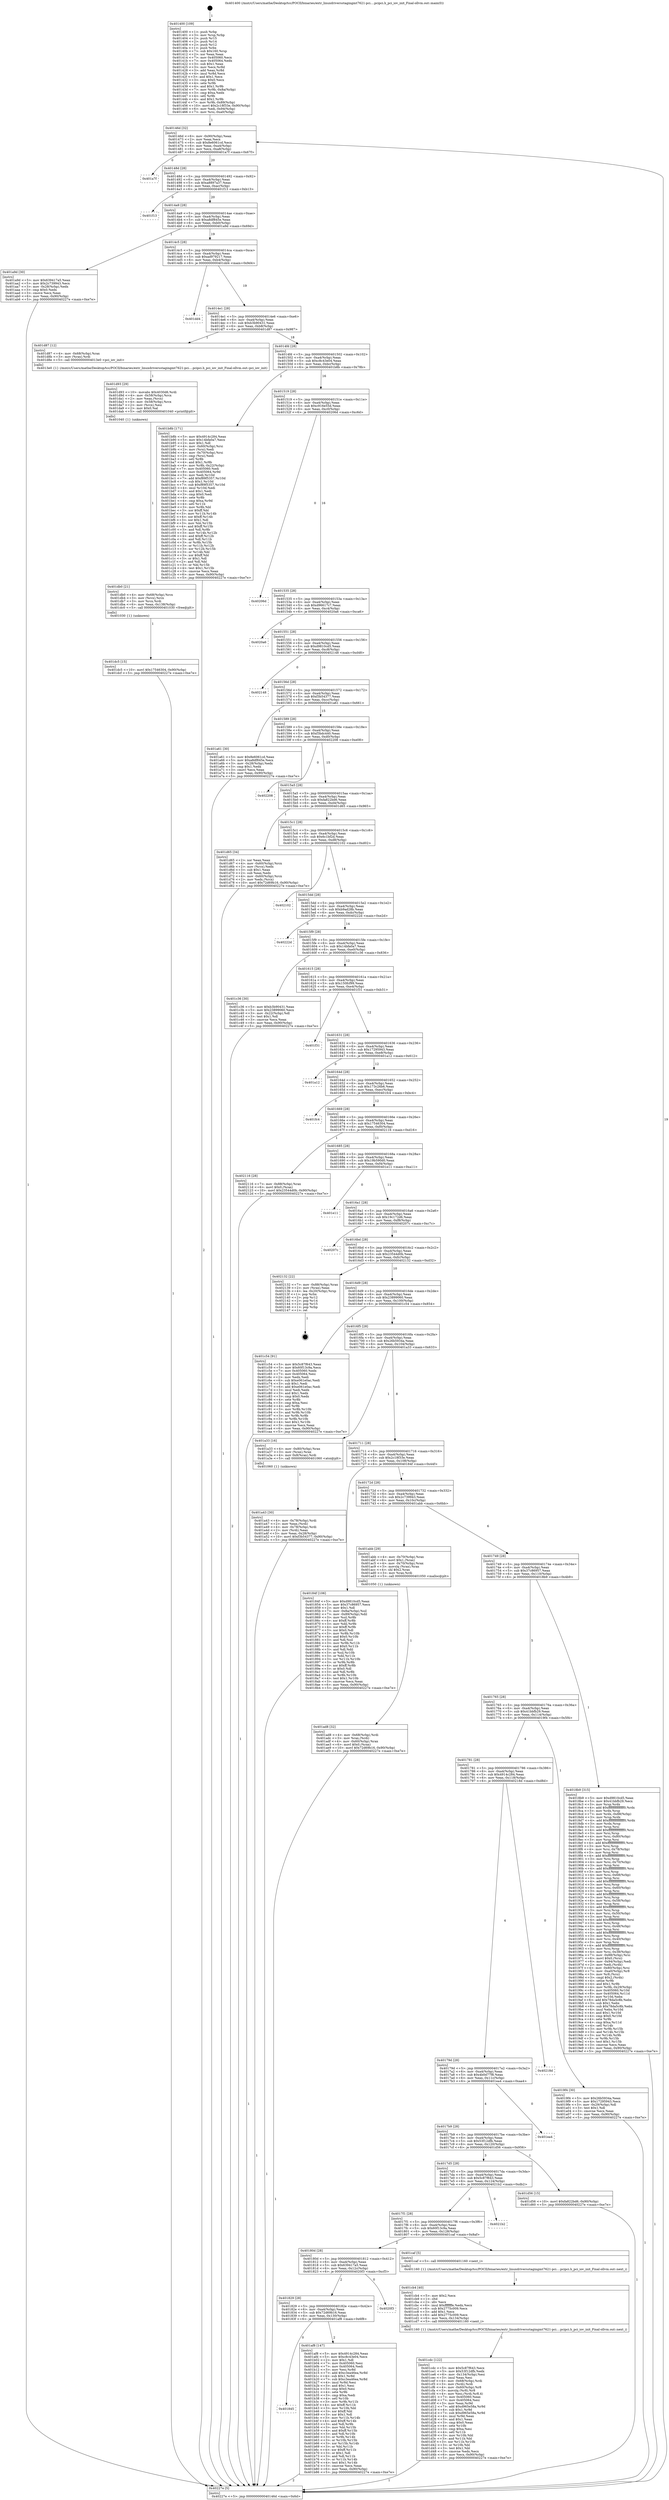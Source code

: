 digraph "0x401400" {
  label = "0x401400 (/mnt/c/Users/mathe/Desktop/tcc/POCII/binaries/extr_linuxdriversstagingmt7621-pci....pcipci.h_pci_iov_init_Final-ollvm.out::main(0))"
  labelloc = "t"
  node[shape=record]

  Entry [label="",width=0.3,height=0.3,shape=circle,fillcolor=black,style=filled]
  "0x40146d" [label="{
     0x40146d [32]\l
     | [instrs]\l
     &nbsp;&nbsp;0x40146d \<+6\>: mov -0x90(%rbp),%eax\l
     &nbsp;&nbsp;0x401473 \<+2\>: mov %eax,%ecx\l
     &nbsp;&nbsp;0x401475 \<+6\>: sub $0x8e6061cd,%ecx\l
     &nbsp;&nbsp;0x40147b \<+6\>: mov %eax,-0xa4(%rbp)\l
     &nbsp;&nbsp;0x401481 \<+6\>: mov %ecx,-0xa8(%rbp)\l
     &nbsp;&nbsp;0x401487 \<+6\>: je 0000000000401a7f \<main+0x67f\>\l
  }"]
  "0x401a7f" [label="{
     0x401a7f\l
  }", style=dashed]
  "0x40148d" [label="{
     0x40148d [28]\l
     | [instrs]\l
     &nbsp;&nbsp;0x40148d \<+5\>: jmp 0000000000401492 \<main+0x92\>\l
     &nbsp;&nbsp;0x401492 \<+6\>: mov -0xa4(%rbp),%eax\l
     &nbsp;&nbsp;0x401498 \<+5\>: sub $0xa8897a37,%eax\l
     &nbsp;&nbsp;0x40149d \<+6\>: mov %eax,-0xac(%rbp)\l
     &nbsp;&nbsp;0x4014a3 \<+6\>: je 0000000000401f13 \<main+0xb13\>\l
  }"]
  Exit [label="",width=0.3,height=0.3,shape=circle,fillcolor=black,style=filled,peripheries=2]
  "0x401f13" [label="{
     0x401f13\l
  }", style=dashed]
  "0x4014a9" [label="{
     0x4014a9 [28]\l
     | [instrs]\l
     &nbsp;&nbsp;0x4014a9 \<+5\>: jmp 00000000004014ae \<main+0xae\>\l
     &nbsp;&nbsp;0x4014ae \<+6\>: mov -0xa4(%rbp),%eax\l
     &nbsp;&nbsp;0x4014b4 \<+5\>: sub $0xa8df845e,%eax\l
     &nbsp;&nbsp;0x4014b9 \<+6\>: mov %eax,-0xb0(%rbp)\l
     &nbsp;&nbsp;0x4014bf \<+6\>: je 0000000000401a9d \<main+0x69d\>\l
  }"]
  "0x401dc5" [label="{
     0x401dc5 [15]\l
     | [instrs]\l
     &nbsp;&nbsp;0x401dc5 \<+10\>: movl $0x17546304,-0x90(%rbp)\l
     &nbsp;&nbsp;0x401dcf \<+5\>: jmp 000000000040227e \<main+0xe7e\>\l
  }"]
  "0x401a9d" [label="{
     0x401a9d [30]\l
     | [instrs]\l
     &nbsp;&nbsp;0x401a9d \<+5\>: mov $0x639417a5,%eax\l
     &nbsp;&nbsp;0x401aa2 \<+5\>: mov $0x2c739943,%ecx\l
     &nbsp;&nbsp;0x401aa7 \<+3\>: mov -0x28(%rbp),%edx\l
     &nbsp;&nbsp;0x401aaa \<+3\>: cmp $0x0,%edx\l
     &nbsp;&nbsp;0x401aad \<+3\>: cmove %ecx,%eax\l
     &nbsp;&nbsp;0x401ab0 \<+6\>: mov %eax,-0x90(%rbp)\l
     &nbsp;&nbsp;0x401ab6 \<+5\>: jmp 000000000040227e \<main+0xe7e\>\l
  }"]
  "0x4014c5" [label="{
     0x4014c5 [28]\l
     | [instrs]\l
     &nbsp;&nbsp;0x4014c5 \<+5\>: jmp 00000000004014ca \<main+0xca\>\l
     &nbsp;&nbsp;0x4014ca \<+6\>: mov -0xa4(%rbp),%eax\l
     &nbsp;&nbsp;0x4014d0 \<+5\>: sub $0xad979217,%eax\l
     &nbsp;&nbsp;0x4014d5 \<+6\>: mov %eax,-0xb4(%rbp)\l
     &nbsp;&nbsp;0x4014db \<+6\>: je 0000000000401dd4 \<main+0x9d4\>\l
  }"]
  "0x401db0" [label="{
     0x401db0 [21]\l
     | [instrs]\l
     &nbsp;&nbsp;0x401db0 \<+4\>: mov -0x68(%rbp),%rcx\l
     &nbsp;&nbsp;0x401db4 \<+3\>: mov (%rcx),%rcx\l
     &nbsp;&nbsp;0x401db7 \<+3\>: mov %rcx,%rdi\l
     &nbsp;&nbsp;0x401dba \<+6\>: mov %eax,-0x138(%rbp)\l
     &nbsp;&nbsp;0x401dc0 \<+5\>: call 0000000000401030 \<free@plt\>\l
     | [calls]\l
     &nbsp;&nbsp;0x401030 \{1\} (unknown)\l
  }"]
  "0x401dd4" [label="{
     0x401dd4\l
  }", style=dashed]
  "0x4014e1" [label="{
     0x4014e1 [28]\l
     | [instrs]\l
     &nbsp;&nbsp;0x4014e1 \<+5\>: jmp 00000000004014e6 \<main+0xe6\>\l
     &nbsp;&nbsp;0x4014e6 \<+6\>: mov -0xa4(%rbp),%eax\l
     &nbsp;&nbsp;0x4014ec \<+5\>: sub $0xb3b90431,%eax\l
     &nbsp;&nbsp;0x4014f1 \<+6\>: mov %eax,-0xb8(%rbp)\l
     &nbsp;&nbsp;0x4014f7 \<+6\>: je 0000000000401d87 \<main+0x987\>\l
  }"]
  "0x401d93" [label="{
     0x401d93 [29]\l
     | [instrs]\l
     &nbsp;&nbsp;0x401d93 \<+10\>: movabs $0x4030d6,%rdi\l
     &nbsp;&nbsp;0x401d9d \<+4\>: mov -0x58(%rbp),%rcx\l
     &nbsp;&nbsp;0x401da1 \<+2\>: mov %eax,(%rcx)\l
     &nbsp;&nbsp;0x401da3 \<+4\>: mov -0x58(%rbp),%rcx\l
     &nbsp;&nbsp;0x401da7 \<+2\>: mov (%rcx),%esi\l
     &nbsp;&nbsp;0x401da9 \<+2\>: mov $0x0,%al\l
     &nbsp;&nbsp;0x401dab \<+5\>: call 0000000000401040 \<printf@plt\>\l
     | [calls]\l
     &nbsp;&nbsp;0x401040 \{1\} (unknown)\l
  }"]
  "0x401d87" [label="{
     0x401d87 [12]\l
     | [instrs]\l
     &nbsp;&nbsp;0x401d87 \<+4\>: mov -0x68(%rbp),%rax\l
     &nbsp;&nbsp;0x401d8b \<+3\>: mov (%rax),%rdi\l
     &nbsp;&nbsp;0x401d8e \<+5\>: call 00000000004013e0 \<pci_iov_init\>\l
     | [calls]\l
     &nbsp;&nbsp;0x4013e0 \{1\} (/mnt/c/Users/mathe/Desktop/tcc/POCII/binaries/extr_linuxdriversstagingmt7621-pci....pcipci.h_pci_iov_init_Final-ollvm.out::pci_iov_init)\l
  }"]
  "0x4014fd" [label="{
     0x4014fd [28]\l
     | [instrs]\l
     &nbsp;&nbsp;0x4014fd \<+5\>: jmp 0000000000401502 \<main+0x102\>\l
     &nbsp;&nbsp;0x401502 \<+6\>: mov -0xa4(%rbp),%eax\l
     &nbsp;&nbsp;0x401508 \<+5\>: sub $0xc8c43e04,%eax\l
     &nbsp;&nbsp;0x40150d \<+6\>: mov %eax,-0xbc(%rbp)\l
     &nbsp;&nbsp;0x401513 \<+6\>: je 0000000000401b8b \<main+0x78b\>\l
  }"]
  "0x401cdc" [label="{
     0x401cdc [122]\l
     | [instrs]\l
     &nbsp;&nbsp;0x401cdc \<+5\>: mov $0x5c87f643,%ecx\l
     &nbsp;&nbsp;0x401ce1 \<+5\>: mov $0x53f12dfb,%edx\l
     &nbsp;&nbsp;0x401ce6 \<+6\>: mov -0x134(%rbp),%esi\l
     &nbsp;&nbsp;0x401cec \<+3\>: imul %eax,%esi\l
     &nbsp;&nbsp;0x401cef \<+4\>: mov -0x68(%rbp),%rdi\l
     &nbsp;&nbsp;0x401cf3 \<+3\>: mov (%rdi),%rdi\l
     &nbsp;&nbsp;0x401cf6 \<+4\>: mov -0x60(%rbp),%r8\l
     &nbsp;&nbsp;0x401cfa \<+3\>: movslq (%r8),%r8\l
     &nbsp;&nbsp;0x401cfd \<+4\>: mov %esi,(%rdi,%r8,4)\l
     &nbsp;&nbsp;0x401d01 \<+7\>: mov 0x405060,%eax\l
     &nbsp;&nbsp;0x401d08 \<+7\>: mov 0x405064,%esi\l
     &nbsp;&nbsp;0x401d0f \<+3\>: mov %eax,%r9d\l
     &nbsp;&nbsp;0x401d12 \<+7\>: add $0xd965e58a,%r9d\l
     &nbsp;&nbsp;0x401d19 \<+4\>: sub $0x1,%r9d\l
     &nbsp;&nbsp;0x401d1d \<+7\>: sub $0xd965e58a,%r9d\l
     &nbsp;&nbsp;0x401d24 \<+4\>: imul %r9d,%eax\l
     &nbsp;&nbsp;0x401d28 \<+3\>: and $0x1,%eax\l
     &nbsp;&nbsp;0x401d2b \<+3\>: cmp $0x0,%eax\l
     &nbsp;&nbsp;0x401d2e \<+4\>: sete %r10b\l
     &nbsp;&nbsp;0x401d32 \<+3\>: cmp $0xa,%esi\l
     &nbsp;&nbsp;0x401d35 \<+4\>: setl %r11b\l
     &nbsp;&nbsp;0x401d39 \<+3\>: mov %r10b,%bl\l
     &nbsp;&nbsp;0x401d3c \<+3\>: and %r11b,%bl\l
     &nbsp;&nbsp;0x401d3f \<+3\>: xor %r11b,%r10b\l
     &nbsp;&nbsp;0x401d42 \<+3\>: or %r10b,%bl\l
     &nbsp;&nbsp;0x401d45 \<+3\>: test $0x1,%bl\l
     &nbsp;&nbsp;0x401d48 \<+3\>: cmovne %edx,%ecx\l
     &nbsp;&nbsp;0x401d4b \<+6\>: mov %ecx,-0x90(%rbp)\l
     &nbsp;&nbsp;0x401d51 \<+5\>: jmp 000000000040227e \<main+0xe7e\>\l
  }"]
  "0x401b8b" [label="{
     0x401b8b [171]\l
     | [instrs]\l
     &nbsp;&nbsp;0x401b8b \<+5\>: mov $0x4914c284,%eax\l
     &nbsp;&nbsp;0x401b90 \<+5\>: mov $0x14bfa0a7,%ecx\l
     &nbsp;&nbsp;0x401b95 \<+2\>: mov $0x1,%dl\l
     &nbsp;&nbsp;0x401b97 \<+4\>: mov -0x60(%rbp),%rsi\l
     &nbsp;&nbsp;0x401b9b \<+2\>: mov (%rsi),%edi\l
     &nbsp;&nbsp;0x401b9d \<+4\>: mov -0x70(%rbp),%rsi\l
     &nbsp;&nbsp;0x401ba1 \<+2\>: cmp (%rsi),%edi\l
     &nbsp;&nbsp;0x401ba3 \<+4\>: setl %r8b\l
     &nbsp;&nbsp;0x401ba7 \<+4\>: and $0x1,%r8b\l
     &nbsp;&nbsp;0x401bab \<+4\>: mov %r8b,-0x22(%rbp)\l
     &nbsp;&nbsp;0x401baf \<+7\>: mov 0x405060,%edi\l
     &nbsp;&nbsp;0x401bb6 \<+8\>: mov 0x405064,%r9d\l
     &nbsp;&nbsp;0x401bbe \<+3\>: mov %edi,%r10d\l
     &nbsp;&nbsp;0x401bc1 \<+7\>: add $0xf89f5357,%r10d\l
     &nbsp;&nbsp;0x401bc8 \<+4\>: sub $0x1,%r10d\l
     &nbsp;&nbsp;0x401bcc \<+7\>: sub $0xf89f5357,%r10d\l
     &nbsp;&nbsp;0x401bd3 \<+4\>: imul %r10d,%edi\l
     &nbsp;&nbsp;0x401bd7 \<+3\>: and $0x1,%edi\l
     &nbsp;&nbsp;0x401bda \<+3\>: cmp $0x0,%edi\l
     &nbsp;&nbsp;0x401bdd \<+4\>: sete %r8b\l
     &nbsp;&nbsp;0x401be1 \<+4\>: cmp $0xa,%r9d\l
     &nbsp;&nbsp;0x401be5 \<+4\>: setl %r11b\l
     &nbsp;&nbsp;0x401be9 \<+3\>: mov %r8b,%bl\l
     &nbsp;&nbsp;0x401bec \<+3\>: xor $0xff,%bl\l
     &nbsp;&nbsp;0x401bef \<+3\>: mov %r11b,%r14b\l
     &nbsp;&nbsp;0x401bf2 \<+4\>: xor $0xff,%r14b\l
     &nbsp;&nbsp;0x401bf6 \<+3\>: xor $0x1,%dl\l
     &nbsp;&nbsp;0x401bf9 \<+3\>: mov %bl,%r15b\l
     &nbsp;&nbsp;0x401bfc \<+4\>: and $0xff,%r15b\l
     &nbsp;&nbsp;0x401c00 \<+3\>: and %dl,%r8b\l
     &nbsp;&nbsp;0x401c03 \<+3\>: mov %r14b,%r12b\l
     &nbsp;&nbsp;0x401c06 \<+4\>: and $0xff,%r12b\l
     &nbsp;&nbsp;0x401c0a \<+3\>: and %dl,%r11b\l
     &nbsp;&nbsp;0x401c0d \<+3\>: or %r8b,%r15b\l
     &nbsp;&nbsp;0x401c10 \<+3\>: or %r11b,%r12b\l
     &nbsp;&nbsp;0x401c13 \<+3\>: xor %r12b,%r15b\l
     &nbsp;&nbsp;0x401c16 \<+3\>: or %r14b,%bl\l
     &nbsp;&nbsp;0x401c19 \<+3\>: xor $0xff,%bl\l
     &nbsp;&nbsp;0x401c1c \<+3\>: or $0x1,%dl\l
     &nbsp;&nbsp;0x401c1f \<+2\>: and %dl,%bl\l
     &nbsp;&nbsp;0x401c21 \<+3\>: or %bl,%r15b\l
     &nbsp;&nbsp;0x401c24 \<+4\>: test $0x1,%r15b\l
     &nbsp;&nbsp;0x401c28 \<+3\>: cmovne %ecx,%eax\l
     &nbsp;&nbsp;0x401c2b \<+6\>: mov %eax,-0x90(%rbp)\l
     &nbsp;&nbsp;0x401c31 \<+5\>: jmp 000000000040227e \<main+0xe7e\>\l
  }"]
  "0x401519" [label="{
     0x401519 [28]\l
     | [instrs]\l
     &nbsp;&nbsp;0x401519 \<+5\>: jmp 000000000040151e \<main+0x11e\>\l
     &nbsp;&nbsp;0x40151e \<+6\>: mov -0xa4(%rbp),%eax\l
     &nbsp;&nbsp;0x401524 \<+5\>: sub $0xc916e55d,%eax\l
     &nbsp;&nbsp;0x401529 \<+6\>: mov %eax,-0xc0(%rbp)\l
     &nbsp;&nbsp;0x40152f \<+6\>: je 000000000040206d \<main+0xc6d\>\l
  }"]
  "0x401cb4" [label="{
     0x401cb4 [40]\l
     | [instrs]\l
     &nbsp;&nbsp;0x401cb4 \<+5\>: mov $0x2,%ecx\l
     &nbsp;&nbsp;0x401cb9 \<+1\>: cltd\l
     &nbsp;&nbsp;0x401cba \<+2\>: idiv %ecx\l
     &nbsp;&nbsp;0x401cbc \<+6\>: imul $0xfffffffe,%edx,%ecx\l
     &nbsp;&nbsp;0x401cc2 \<+6\>: sub $0x2775c009,%ecx\l
     &nbsp;&nbsp;0x401cc8 \<+3\>: add $0x1,%ecx\l
     &nbsp;&nbsp;0x401ccb \<+6\>: add $0x2775c009,%ecx\l
     &nbsp;&nbsp;0x401cd1 \<+6\>: mov %ecx,-0x134(%rbp)\l
     &nbsp;&nbsp;0x401cd7 \<+5\>: call 0000000000401160 \<next_i\>\l
     | [calls]\l
     &nbsp;&nbsp;0x401160 \{1\} (/mnt/c/Users/mathe/Desktop/tcc/POCII/binaries/extr_linuxdriversstagingmt7621-pci....pcipci.h_pci_iov_init_Final-ollvm.out::next_i)\l
  }"]
  "0x40206d" [label="{
     0x40206d\l
  }", style=dashed]
  "0x401535" [label="{
     0x401535 [28]\l
     | [instrs]\l
     &nbsp;&nbsp;0x401535 \<+5\>: jmp 000000000040153a \<main+0x13a\>\l
     &nbsp;&nbsp;0x40153a \<+6\>: mov -0xa4(%rbp),%eax\l
     &nbsp;&nbsp;0x401540 \<+5\>: sub $0xd96617c7,%eax\l
     &nbsp;&nbsp;0x401545 \<+6\>: mov %eax,-0xc4(%rbp)\l
     &nbsp;&nbsp;0x40154b \<+6\>: je 00000000004020a6 \<main+0xca6\>\l
  }"]
  "0x401845" [label="{
     0x401845\l
  }", style=dashed]
  "0x4020a6" [label="{
     0x4020a6\l
  }", style=dashed]
  "0x401551" [label="{
     0x401551 [28]\l
     | [instrs]\l
     &nbsp;&nbsp;0x401551 \<+5\>: jmp 0000000000401556 \<main+0x156\>\l
     &nbsp;&nbsp;0x401556 \<+6\>: mov -0xa4(%rbp),%eax\l
     &nbsp;&nbsp;0x40155c \<+5\>: sub $0xd9810cd5,%eax\l
     &nbsp;&nbsp;0x401561 \<+6\>: mov %eax,-0xc8(%rbp)\l
     &nbsp;&nbsp;0x401567 \<+6\>: je 0000000000402148 \<main+0xd48\>\l
  }"]
  "0x401af8" [label="{
     0x401af8 [147]\l
     | [instrs]\l
     &nbsp;&nbsp;0x401af8 \<+5\>: mov $0x4914c284,%eax\l
     &nbsp;&nbsp;0x401afd \<+5\>: mov $0xc8c43e04,%ecx\l
     &nbsp;&nbsp;0x401b02 \<+2\>: mov $0x1,%dl\l
     &nbsp;&nbsp;0x401b04 \<+7\>: mov 0x405060,%esi\l
     &nbsp;&nbsp;0x401b0b \<+7\>: mov 0x405064,%edi\l
     &nbsp;&nbsp;0x401b12 \<+3\>: mov %esi,%r8d\l
     &nbsp;&nbsp;0x401b15 \<+7\>: add $0xc3ea46ea,%r8d\l
     &nbsp;&nbsp;0x401b1c \<+4\>: sub $0x1,%r8d\l
     &nbsp;&nbsp;0x401b20 \<+7\>: sub $0xc3ea46ea,%r8d\l
     &nbsp;&nbsp;0x401b27 \<+4\>: imul %r8d,%esi\l
     &nbsp;&nbsp;0x401b2b \<+3\>: and $0x1,%esi\l
     &nbsp;&nbsp;0x401b2e \<+3\>: cmp $0x0,%esi\l
     &nbsp;&nbsp;0x401b31 \<+4\>: sete %r9b\l
     &nbsp;&nbsp;0x401b35 \<+3\>: cmp $0xa,%edi\l
     &nbsp;&nbsp;0x401b38 \<+4\>: setl %r10b\l
     &nbsp;&nbsp;0x401b3c \<+3\>: mov %r9b,%r11b\l
     &nbsp;&nbsp;0x401b3f \<+4\>: xor $0xff,%r11b\l
     &nbsp;&nbsp;0x401b43 \<+3\>: mov %r10b,%bl\l
     &nbsp;&nbsp;0x401b46 \<+3\>: xor $0xff,%bl\l
     &nbsp;&nbsp;0x401b49 \<+3\>: xor $0x1,%dl\l
     &nbsp;&nbsp;0x401b4c \<+3\>: mov %r11b,%r14b\l
     &nbsp;&nbsp;0x401b4f \<+4\>: and $0xff,%r14b\l
     &nbsp;&nbsp;0x401b53 \<+3\>: and %dl,%r9b\l
     &nbsp;&nbsp;0x401b56 \<+3\>: mov %bl,%r15b\l
     &nbsp;&nbsp;0x401b59 \<+4\>: and $0xff,%r15b\l
     &nbsp;&nbsp;0x401b5d \<+3\>: and %dl,%r10b\l
     &nbsp;&nbsp;0x401b60 \<+3\>: or %r9b,%r14b\l
     &nbsp;&nbsp;0x401b63 \<+3\>: or %r10b,%r15b\l
     &nbsp;&nbsp;0x401b66 \<+3\>: xor %r15b,%r14b\l
     &nbsp;&nbsp;0x401b69 \<+3\>: or %bl,%r11b\l
     &nbsp;&nbsp;0x401b6c \<+4\>: xor $0xff,%r11b\l
     &nbsp;&nbsp;0x401b70 \<+3\>: or $0x1,%dl\l
     &nbsp;&nbsp;0x401b73 \<+3\>: and %dl,%r11b\l
     &nbsp;&nbsp;0x401b76 \<+3\>: or %r11b,%r14b\l
     &nbsp;&nbsp;0x401b79 \<+4\>: test $0x1,%r14b\l
     &nbsp;&nbsp;0x401b7d \<+3\>: cmovne %ecx,%eax\l
     &nbsp;&nbsp;0x401b80 \<+6\>: mov %eax,-0x90(%rbp)\l
     &nbsp;&nbsp;0x401b86 \<+5\>: jmp 000000000040227e \<main+0xe7e\>\l
  }"]
  "0x402148" [label="{
     0x402148\l
  }", style=dashed]
  "0x40156d" [label="{
     0x40156d [28]\l
     | [instrs]\l
     &nbsp;&nbsp;0x40156d \<+5\>: jmp 0000000000401572 \<main+0x172\>\l
     &nbsp;&nbsp;0x401572 \<+6\>: mov -0xa4(%rbp),%eax\l
     &nbsp;&nbsp;0x401578 \<+5\>: sub $0xf3b54377,%eax\l
     &nbsp;&nbsp;0x40157d \<+6\>: mov %eax,-0xcc(%rbp)\l
     &nbsp;&nbsp;0x401583 \<+6\>: je 0000000000401a61 \<main+0x661\>\l
  }"]
  "0x401829" [label="{
     0x401829 [28]\l
     | [instrs]\l
     &nbsp;&nbsp;0x401829 \<+5\>: jmp 000000000040182e \<main+0x42e\>\l
     &nbsp;&nbsp;0x40182e \<+6\>: mov -0xa4(%rbp),%eax\l
     &nbsp;&nbsp;0x401834 \<+5\>: sub $0x72d69b16,%eax\l
     &nbsp;&nbsp;0x401839 \<+6\>: mov %eax,-0x130(%rbp)\l
     &nbsp;&nbsp;0x40183f \<+6\>: je 0000000000401af8 \<main+0x6f8\>\l
  }"]
  "0x401a61" [label="{
     0x401a61 [30]\l
     | [instrs]\l
     &nbsp;&nbsp;0x401a61 \<+5\>: mov $0x8e6061cd,%eax\l
     &nbsp;&nbsp;0x401a66 \<+5\>: mov $0xa8df845e,%ecx\l
     &nbsp;&nbsp;0x401a6b \<+3\>: mov -0x28(%rbp),%edx\l
     &nbsp;&nbsp;0x401a6e \<+3\>: cmp $0x1,%edx\l
     &nbsp;&nbsp;0x401a71 \<+3\>: cmovl %ecx,%eax\l
     &nbsp;&nbsp;0x401a74 \<+6\>: mov %eax,-0x90(%rbp)\l
     &nbsp;&nbsp;0x401a7a \<+5\>: jmp 000000000040227e \<main+0xe7e\>\l
  }"]
  "0x401589" [label="{
     0x401589 [28]\l
     | [instrs]\l
     &nbsp;&nbsp;0x401589 \<+5\>: jmp 000000000040158e \<main+0x18e\>\l
     &nbsp;&nbsp;0x40158e \<+6\>: mov -0xa4(%rbp),%eax\l
     &nbsp;&nbsp;0x401594 \<+5\>: sub $0xf3bdc440,%eax\l
     &nbsp;&nbsp;0x401599 \<+6\>: mov %eax,-0xd0(%rbp)\l
     &nbsp;&nbsp;0x40159f \<+6\>: je 0000000000402208 \<main+0xe08\>\l
  }"]
  "0x4020f3" [label="{
     0x4020f3\l
  }", style=dashed]
  "0x402208" [label="{
     0x402208\l
  }", style=dashed]
  "0x4015a5" [label="{
     0x4015a5 [28]\l
     | [instrs]\l
     &nbsp;&nbsp;0x4015a5 \<+5\>: jmp 00000000004015aa \<main+0x1aa\>\l
     &nbsp;&nbsp;0x4015aa \<+6\>: mov -0xa4(%rbp),%eax\l
     &nbsp;&nbsp;0x4015b0 \<+5\>: sub $0xfa822bd6,%eax\l
     &nbsp;&nbsp;0x4015b5 \<+6\>: mov %eax,-0xd4(%rbp)\l
     &nbsp;&nbsp;0x4015bb \<+6\>: je 0000000000401d65 \<main+0x965\>\l
  }"]
  "0x40180d" [label="{
     0x40180d [28]\l
     | [instrs]\l
     &nbsp;&nbsp;0x40180d \<+5\>: jmp 0000000000401812 \<main+0x412\>\l
     &nbsp;&nbsp;0x401812 \<+6\>: mov -0xa4(%rbp),%eax\l
     &nbsp;&nbsp;0x401818 \<+5\>: sub $0x639417a5,%eax\l
     &nbsp;&nbsp;0x40181d \<+6\>: mov %eax,-0x12c(%rbp)\l
     &nbsp;&nbsp;0x401823 \<+6\>: je 00000000004020f3 \<main+0xcf3\>\l
  }"]
  "0x401d65" [label="{
     0x401d65 [34]\l
     | [instrs]\l
     &nbsp;&nbsp;0x401d65 \<+2\>: xor %eax,%eax\l
     &nbsp;&nbsp;0x401d67 \<+4\>: mov -0x60(%rbp),%rcx\l
     &nbsp;&nbsp;0x401d6b \<+2\>: mov (%rcx),%edx\l
     &nbsp;&nbsp;0x401d6d \<+3\>: sub $0x1,%eax\l
     &nbsp;&nbsp;0x401d70 \<+2\>: sub %eax,%edx\l
     &nbsp;&nbsp;0x401d72 \<+4\>: mov -0x60(%rbp),%rcx\l
     &nbsp;&nbsp;0x401d76 \<+2\>: mov %edx,(%rcx)\l
     &nbsp;&nbsp;0x401d78 \<+10\>: movl $0x72d69b16,-0x90(%rbp)\l
     &nbsp;&nbsp;0x401d82 \<+5\>: jmp 000000000040227e \<main+0xe7e\>\l
  }"]
  "0x4015c1" [label="{
     0x4015c1 [28]\l
     | [instrs]\l
     &nbsp;&nbsp;0x4015c1 \<+5\>: jmp 00000000004015c6 \<main+0x1c6\>\l
     &nbsp;&nbsp;0x4015c6 \<+6\>: mov -0xa4(%rbp),%eax\l
     &nbsp;&nbsp;0x4015cc \<+5\>: sub $0x6c1bf2d,%eax\l
     &nbsp;&nbsp;0x4015d1 \<+6\>: mov %eax,-0xd8(%rbp)\l
     &nbsp;&nbsp;0x4015d7 \<+6\>: je 0000000000402102 \<main+0xd02\>\l
  }"]
  "0x401caf" [label="{
     0x401caf [5]\l
     | [instrs]\l
     &nbsp;&nbsp;0x401caf \<+5\>: call 0000000000401160 \<next_i\>\l
     | [calls]\l
     &nbsp;&nbsp;0x401160 \{1\} (/mnt/c/Users/mathe/Desktop/tcc/POCII/binaries/extr_linuxdriversstagingmt7621-pci....pcipci.h_pci_iov_init_Final-ollvm.out::next_i)\l
  }"]
  "0x402102" [label="{
     0x402102\l
  }", style=dashed]
  "0x4015dd" [label="{
     0x4015dd [28]\l
     | [instrs]\l
     &nbsp;&nbsp;0x4015dd \<+5\>: jmp 00000000004015e2 \<main+0x1e2\>\l
     &nbsp;&nbsp;0x4015e2 \<+6\>: mov -0xa4(%rbp),%eax\l
     &nbsp;&nbsp;0x4015e8 \<+5\>: sub $0xb9ad28b,%eax\l
     &nbsp;&nbsp;0x4015ed \<+6\>: mov %eax,-0xdc(%rbp)\l
     &nbsp;&nbsp;0x4015f3 \<+6\>: je 000000000040222d \<main+0xe2d\>\l
  }"]
  "0x4017f1" [label="{
     0x4017f1 [28]\l
     | [instrs]\l
     &nbsp;&nbsp;0x4017f1 \<+5\>: jmp 00000000004017f6 \<main+0x3f6\>\l
     &nbsp;&nbsp;0x4017f6 \<+6\>: mov -0xa4(%rbp),%eax\l
     &nbsp;&nbsp;0x4017fc \<+5\>: sub $0x60f13c9a,%eax\l
     &nbsp;&nbsp;0x401801 \<+6\>: mov %eax,-0x128(%rbp)\l
     &nbsp;&nbsp;0x401807 \<+6\>: je 0000000000401caf \<main+0x8af\>\l
  }"]
  "0x40222d" [label="{
     0x40222d\l
  }", style=dashed]
  "0x4015f9" [label="{
     0x4015f9 [28]\l
     | [instrs]\l
     &nbsp;&nbsp;0x4015f9 \<+5\>: jmp 00000000004015fe \<main+0x1fe\>\l
     &nbsp;&nbsp;0x4015fe \<+6\>: mov -0xa4(%rbp),%eax\l
     &nbsp;&nbsp;0x401604 \<+5\>: sub $0x14bfa0a7,%eax\l
     &nbsp;&nbsp;0x401609 \<+6\>: mov %eax,-0xe0(%rbp)\l
     &nbsp;&nbsp;0x40160f \<+6\>: je 0000000000401c36 \<main+0x836\>\l
  }"]
  "0x4021b2" [label="{
     0x4021b2\l
  }", style=dashed]
  "0x401c36" [label="{
     0x401c36 [30]\l
     | [instrs]\l
     &nbsp;&nbsp;0x401c36 \<+5\>: mov $0xb3b90431,%eax\l
     &nbsp;&nbsp;0x401c3b \<+5\>: mov $0x23899060,%ecx\l
     &nbsp;&nbsp;0x401c40 \<+3\>: mov -0x22(%rbp),%dl\l
     &nbsp;&nbsp;0x401c43 \<+3\>: test $0x1,%dl\l
     &nbsp;&nbsp;0x401c46 \<+3\>: cmovne %ecx,%eax\l
     &nbsp;&nbsp;0x401c49 \<+6\>: mov %eax,-0x90(%rbp)\l
     &nbsp;&nbsp;0x401c4f \<+5\>: jmp 000000000040227e \<main+0xe7e\>\l
  }"]
  "0x401615" [label="{
     0x401615 [28]\l
     | [instrs]\l
     &nbsp;&nbsp;0x401615 \<+5\>: jmp 000000000040161a \<main+0x21a\>\l
     &nbsp;&nbsp;0x40161a \<+6\>: mov -0xa4(%rbp),%eax\l
     &nbsp;&nbsp;0x401620 \<+5\>: sub $0x150fcf99,%eax\l
     &nbsp;&nbsp;0x401625 \<+6\>: mov %eax,-0xe4(%rbp)\l
     &nbsp;&nbsp;0x40162b \<+6\>: je 0000000000401f31 \<main+0xb31\>\l
  }"]
  "0x4017d5" [label="{
     0x4017d5 [28]\l
     | [instrs]\l
     &nbsp;&nbsp;0x4017d5 \<+5\>: jmp 00000000004017da \<main+0x3da\>\l
     &nbsp;&nbsp;0x4017da \<+6\>: mov -0xa4(%rbp),%eax\l
     &nbsp;&nbsp;0x4017e0 \<+5\>: sub $0x5c87f643,%eax\l
     &nbsp;&nbsp;0x4017e5 \<+6\>: mov %eax,-0x124(%rbp)\l
     &nbsp;&nbsp;0x4017eb \<+6\>: je 00000000004021b2 \<main+0xdb2\>\l
  }"]
  "0x401f31" [label="{
     0x401f31\l
  }", style=dashed]
  "0x401631" [label="{
     0x401631 [28]\l
     | [instrs]\l
     &nbsp;&nbsp;0x401631 \<+5\>: jmp 0000000000401636 \<main+0x236\>\l
     &nbsp;&nbsp;0x401636 \<+6\>: mov -0xa4(%rbp),%eax\l
     &nbsp;&nbsp;0x40163c \<+5\>: sub $0x17295943,%eax\l
     &nbsp;&nbsp;0x401641 \<+6\>: mov %eax,-0xe8(%rbp)\l
     &nbsp;&nbsp;0x401647 \<+6\>: je 0000000000401a12 \<main+0x612\>\l
  }"]
  "0x401d56" [label="{
     0x401d56 [15]\l
     | [instrs]\l
     &nbsp;&nbsp;0x401d56 \<+10\>: movl $0xfa822bd6,-0x90(%rbp)\l
     &nbsp;&nbsp;0x401d60 \<+5\>: jmp 000000000040227e \<main+0xe7e\>\l
  }"]
  "0x401a12" [label="{
     0x401a12\l
  }", style=dashed]
  "0x40164d" [label="{
     0x40164d [28]\l
     | [instrs]\l
     &nbsp;&nbsp;0x40164d \<+5\>: jmp 0000000000401652 \<main+0x252\>\l
     &nbsp;&nbsp;0x401652 \<+6\>: mov -0xa4(%rbp),%eax\l
     &nbsp;&nbsp;0x401658 \<+5\>: sub $0x173c26b6,%eax\l
     &nbsp;&nbsp;0x40165d \<+6\>: mov %eax,-0xec(%rbp)\l
     &nbsp;&nbsp;0x401663 \<+6\>: je 0000000000401fc4 \<main+0xbc4\>\l
  }"]
  "0x4017b9" [label="{
     0x4017b9 [28]\l
     | [instrs]\l
     &nbsp;&nbsp;0x4017b9 \<+5\>: jmp 00000000004017be \<main+0x3be\>\l
     &nbsp;&nbsp;0x4017be \<+6\>: mov -0xa4(%rbp),%eax\l
     &nbsp;&nbsp;0x4017c4 \<+5\>: sub $0x53f12dfb,%eax\l
     &nbsp;&nbsp;0x4017c9 \<+6\>: mov %eax,-0x120(%rbp)\l
     &nbsp;&nbsp;0x4017cf \<+6\>: je 0000000000401d56 \<main+0x956\>\l
  }"]
  "0x401fc4" [label="{
     0x401fc4\l
  }", style=dashed]
  "0x401669" [label="{
     0x401669 [28]\l
     | [instrs]\l
     &nbsp;&nbsp;0x401669 \<+5\>: jmp 000000000040166e \<main+0x26e\>\l
     &nbsp;&nbsp;0x40166e \<+6\>: mov -0xa4(%rbp),%eax\l
     &nbsp;&nbsp;0x401674 \<+5\>: sub $0x17546304,%eax\l
     &nbsp;&nbsp;0x401679 \<+6\>: mov %eax,-0xf0(%rbp)\l
     &nbsp;&nbsp;0x40167f \<+6\>: je 0000000000402116 \<main+0xd16\>\l
  }"]
  "0x401ea4" [label="{
     0x401ea4\l
  }", style=dashed]
  "0x402116" [label="{
     0x402116 [28]\l
     | [instrs]\l
     &nbsp;&nbsp;0x402116 \<+7\>: mov -0x88(%rbp),%rax\l
     &nbsp;&nbsp;0x40211d \<+6\>: movl $0x0,(%rax)\l
     &nbsp;&nbsp;0x402123 \<+10\>: movl $0x23544d0b,-0x90(%rbp)\l
     &nbsp;&nbsp;0x40212d \<+5\>: jmp 000000000040227e \<main+0xe7e\>\l
  }"]
  "0x401685" [label="{
     0x401685 [28]\l
     | [instrs]\l
     &nbsp;&nbsp;0x401685 \<+5\>: jmp 000000000040168a \<main+0x28a\>\l
     &nbsp;&nbsp;0x40168a \<+6\>: mov -0xa4(%rbp),%eax\l
     &nbsp;&nbsp;0x401690 \<+5\>: sub $0x19b590d0,%eax\l
     &nbsp;&nbsp;0x401695 \<+6\>: mov %eax,-0xf4(%rbp)\l
     &nbsp;&nbsp;0x40169b \<+6\>: je 0000000000401e11 \<main+0xa11\>\l
  }"]
  "0x40179d" [label="{
     0x40179d [28]\l
     | [instrs]\l
     &nbsp;&nbsp;0x40179d \<+5\>: jmp 00000000004017a2 \<main+0x3a2\>\l
     &nbsp;&nbsp;0x4017a2 \<+6\>: mov -0xa4(%rbp),%eax\l
     &nbsp;&nbsp;0x4017a8 \<+5\>: sub $0x4b0d77f8,%eax\l
     &nbsp;&nbsp;0x4017ad \<+6\>: mov %eax,-0x11c(%rbp)\l
     &nbsp;&nbsp;0x4017b3 \<+6\>: je 0000000000401ea4 \<main+0xaa4\>\l
  }"]
  "0x401e11" [label="{
     0x401e11\l
  }", style=dashed]
  "0x4016a1" [label="{
     0x4016a1 [28]\l
     | [instrs]\l
     &nbsp;&nbsp;0x4016a1 \<+5\>: jmp 00000000004016a6 \<main+0x2a6\>\l
     &nbsp;&nbsp;0x4016a6 \<+6\>: mov -0xa4(%rbp),%eax\l
     &nbsp;&nbsp;0x4016ac \<+5\>: sub $0x19c172d6,%eax\l
     &nbsp;&nbsp;0x4016b1 \<+6\>: mov %eax,-0xf8(%rbp)\l
     &nbsp;&nbsp;0x4016b7 \<+6\>: je 000000000040207c \<main+0xc7c\>\l
  }"]
  "0x40218d" [label="{
     0x40218d\l
  }", style=dashed]
  "0x40207c" [label="{
     0x40207c\l
  }", style=dashed]
  "0x4016bd" [label="{
     0x4016bd [28]\l
     | [instrs]\l
     &nbsp;&nbsp;0x4016bd \<+5\>: jmp 00000000004016c2 \<main+0x2c2\>\l
     &nbsp;&nbsp;0x4016c2 \<+6\>: mov -0xa4(%rbp),%eax\l
     &nbsp;&nbsp;0x4016c8 \<+5\>: sub $0x23544d0b,%eax\l
     &nbsp;&nbsp;0x4016cd \<+6\>: mov %eax,-0xfc(%rbp)\l
     &nbsp;&nbsp;0x4016d3 \<+6\>: je 0000000000402132 \<main+0xd32\>\l
  }"]
  "0x401ad8" [label="{
     0x401ad8 [32]\l
     | [instrs]\l
     &nbsp;&nbsp;0x401ad8 \<+4\>: mov -0x68(%rbp),%rdi\l
     &nbsp;&nbsp;0x401adc \<+3\>: mov %rax,(%rdi)\l
     &nbsp;&nbsp;0x401adf \<+4\>: mov -0x60(%rbp),%rax\l
     &nbsp;&nbsp;0x401ae3 \<+6\>: movl $0x0,(%rax)\l
     &nbsp;&nbsp;0x401ae9 \<+10\>: movl $0x72d69b16,-0x90(%rbp)\l
     &nbsp;&nbsp;0x401af3 \<+5\>: jmp 000000000040227e \<main+0xe7e\>\l
  }"]
  "0x402132" [label="{
     0x402132 [22]\l
     | [instrs]\l
     &nbsp;&nbsp;0x402132 \<+7\>: mov -0x88(%rbp),%rax\l
     &nbsp;&nbsp;0x402139 \<+2\>: mov (%rax),%eax\l
     &nbsp;&nbsp;0x40213b \<+4\>: lea -0x20(%rbp),%rsp\l
     &nbsp;&nbsp;0x40213f \<+1\>: pop %rbx\l
     &nbsp;&nbsp;0x402140 \<+2\>: pop %r12\l
     &nbsp;&nbsp;0x402142 \<+2\>: pop %r14\l
     &nbsp;&nbsp;0x402144 \<+2\>: pop %r15\l
     &nbsp;&nbsp;0x402146 \<+1\>: pop %rbp\l
     &nbsp;&nbsp;0x402147 \<+1\>: ret\l
  }"]
  "0x4016d9" [label="{
     0x4016d9 [28]\l
     | [instrs]\l
     &nbsp;&nbsp;0x4016d9 \<+5\>: jmp 00000000004016de \<main+0x2de\>\l
     &nbsp;&nbsp;0x4016de \<+6\>: mov -0xa4(%rbp),%eax\l
     &nbsp;&nbsp;0x4016e4 \<+5\>: sub $0x23899060,%eax\l
     &nbsp;&nbsp;0x4016e9 \<+6\>: mov %eax,-0x100(%rbp)\l
     &nbsp;&nbsp;0x4016ef \<+6\>: je 0000000000401c54 \<main+0x854\>\l
  }"]
  "0x401a43" [label="{
     0x401a43 [30]\l
     | [instrs]\l
     &nbsp;&nbsp;0x401a43 \<+4\>: mov -0x78(%rbp),%rdi\l
     &nbsp;&nbsp;0x401a47 \<+2\>: mov %eax,(%rdi)\l
     &nbsp;&nbsp;0x401a49 \<+4\>: mov -0x78(%rbp),%rdi\l
     &nbsp;&nbsp;0x401a4d \<+2\>: mov (%rdi),%eax\l
     &nbsp;&nbsp;0x401a4f \<+3\>: mov %eax,-0x28(%rbp)\l
     &nbsp;&nbsp;0x401a52 \<+10\>: movl $0xf3b54377,-0x90(%rbp)\l
     &nbsp;&nbsp;0x401a5c \<+5\>: jmp 000000000040227e \<main+0xe7e\>\l
  }"]
  "0x401c54" [label="{
     0x401c54 [91]\l
     | [instrs]\l
     &nbsp;&nbsp;0x401c54 \<+5\>: mov $0x5c87f643,%eax\l
     &nbsp;&nbsp;0x401c59 \<+5\>: mov $0x60f13c9a,%ecx\l
     &nbsp;&nbsp;0x401c5e \<+7\>: mov 0x405060,%edx\l
     &nbsp;&nbsp;0x401c65 \<+7\>: mov 0x405064,%esi\l
     &nbsp;&nbsp;0x401c6c \<+2\>: mov %edx,%edi\l
     &nbsp;&nbsp;0x401c6e \<+6\>: sub $0xe061e0ac,%edi\l
     &nbsp;&nbsp;0x401c74 \<+3\>: sub $0x1,%edi\l
     &nbsp;&nbsp;0x401c77 \<+6\>: add $0xe061e0ac,%edi\l
     &nbsp;&nbsp;0x401c7d \<+3\>: imul %edi,%edx\l
     &nbsp;&nbsp;0x401c80 \<+3\>: and $0x1,%edx\l
     &nbsp;&nbsp;0x401c83 \<+3\>: cmp $0x0,%edx\l
     &nbsp;&nbsp;0x401c86 \<+4\>: sete %r8b\l
     &nbsp;&nbsp;0x401c8a \<+3\>: cmp $0xa,%esi\l
     &nbsp;&nbsp;0x401c8d \<+4\>: setl %r9b\l
     &nbsp;&nbsp;0x401c91 \<+3\>: mov %r8b,%r10b\l
     &nbsp;&nbsp;0x401c94 \<+3\>: and %r9b,%r10b\l
     &nbsp;&nbsp;0x401c97 \<+3\>: xor %r9b,%r8b\l
     &nbsp;&nbsp;0x401c9a \<+3\>: or %r8b,%r10b\l
     &nbsp;&nbsp;0x401c9d \<+4\>: test $0x1,%r10b\l
     &nbsp;&nbsp;0x401ca1 \<+3\>: cmovne %ecx,%eax\l
     &nbsp;&nbsp;0x401ca4 \<+6\>: mov %eax,-0x90(%rbp)\l
     &nbsp;&nbsp;0x401caa \<+5\>: jmp 000000000040227e \<main+0xe7e\>\l
  }"]
  "0x4016f5" [label="{
     0x4016f5 [28]\l
     | [instrs]\l
     &nbsp;&nbsp;0x4016f5 \<+5\>: jmp 00000000004016fa \<main+0x2fa\>\l
     &nbsp;&nbsp;0x4016fa \<+6\>: mov -0xa4(%rbp),%eax\l
     &nbsp;&nbsp;0x401700 \<+5\>: sub $0x26b5934a,%eax\l
     &nbsp;&nbsp;0x401705 \<+6\>: mov %eax,-0x104(%rbp)\l
     &nbsp;&nbsp;0x40170b \<+6\>: je 0000000000401a33 \<main+0x633\>\l
  }"]
  "0x401781" [label="{
     0x401781 [28]\l
     | [instrs]\l
     &nbsp;&nbsp;0x401781 \<+5\>: jmp 0000000000401786 \<main+0x386\>\l
     &nbsp;&nbsp;0x401786 \<+6\>: mov -0xa4(%rbp),%eax\l
     &nbsp;&nbsp;0x40178c \<+5\>: sub $0x4914c284,%eax\l
     &nbsp;&nbsp;0x401791 \<+6\>: mov %eax,-0x118(%rbp)\l
     &nbsp;&nbsp;0x401797 \<+6\>: je 000000000040218d \<main+0xd8d\>\l
  }"]
  "0x401a33" [label="{
     0x401a33 [16]\l
     | [instrs]\l
     &nbsp;&nbsp;0x401a33 \<+4\>: mov -0x80(%rbp),%rax\l
     &nbsp;&nbsp;0x401a37 \<+3\>: mov (%rax),%rax\l
     &nbsp;&nbsp;0x401a3a \<+4\>: mov 0x8(%rax),%rdi\l
     &nbsp;&nbsp;0x401a3e \<+5\>: call 0000000000401060 \<atoi@plt\>\l
     | [calls]\l
     &nbsp;&nbsp;0x401060 \{1\} (unknown)\l
  }"]
  "0x401711" [label="{
     0x401711 [28]\l
     | [instrs]\l
     &nbsp;&nbsp;0x401711 \<+5\>: jmp 0000000000401716 \<main+0x316\>\l
     &nbsp;&nbsp;0x401716 \<+6\>: mov -0xa4(%rbp),%eax\l
     &nbsp;&nbsp;0x40171c \<+5\>: sub $0x2c18f33e,%eax\l
     &nbsp;&nbsp;0x401721 \<+6\>: mov %eax,-0x108(%rbp)\l
     &nbsp;&nbsp;0x401727 \<+6\>: je 000000000040184f \<main+0x44f\>\l
  }"]
  "0x4019f4" [label="{
     0x4019f4 [30]\l
     | [instrs]\l
     &nbsp;&nbsp;0x4019f4 \<+5\>: mov $0x26b5934a,%eax\l
     &nbsp;&nbsp;0x4019f9 \<+5\>: mov $0x17295943,%ecx\l
     &nbsp;&nbsp;0x4019fe \<+3\>: mov -0x29(%rbp),%dl\l
     &nbsp;&nbsp;0x401a01 \<+3\>: test $0x1,%dl\l
     &nbsp;&nbsp;0x401a04 \<+3\>: cmovne %ecx,%eax\l
     &nbsp;&nbsp;0x401a07 \<+6\>: mov %eax,-0x90(%rbp)\l
     &nbsp;&nbsp;0x401a0d \<+5\>: jmp 000000000040227e \<main+0xe7e\>\l
  }"]
  "0x40184f" [label="{
     0x40184f [106]\l
     | [instrs]\l
     &nbsp;&nbsp;0x40184f \<+5\>: mov $0xd9810cd5,%eax\l
     &nbsp;&nbsp;0x401854 \<+5\>: mov $0x37c86957,%ecx\l
     &nbsp;&nbsp;0x401859 \<+2\>: mov $0x1,%dl\l
     &nbsp;&nbsp;0x40185b \<+7\>: mov -0x8a(%rbp),%sil\l
     &nbsp;&nbsp;0x401862 \<+7\>: mov -0x89(%rbp),%dil\l
     &nbsp;&nbsp;0x401869 \<+3\>: mov %sil,%r8b\l
     &nbsp;&nbsp;0x40186c \<+4\>: xor $0xff,%r8b\l
     &nbsp;&nbsp;0x401870 \<+3\>: mov %dil,%r9b\l
     &nbsp;&nbsp;0x401873 \<+4\>: xor $0xff,%r9b\l
     &nbsp;&nbsp;0x401877 \<+3\>: xor $0x0,%dl\l
     &nbsp;&nbsp;0x40187a \<+3\>: mov %r8b,%r10b\l
     &nbsp;&nbsp;0x40187d \<+4\>: and $0x0,%r10b\l
     &nbsp;&nbsp;0x401881 \<+3\>: and %dl,%sil\l
     &nbsp;&nbsp;0x401884 \<+3\>: mov %r9b,%r11b\l
     &nbsp;&nbsp;0x401887 \<+4\>: and $0x0,%r11b\l
     &nbsp;&nbsp;0x40188b \<+3\>: and %dl,%dil\l
     &nbsp;&nbsp;0x40188e \<+3\>: or %sil,%r10b\l
     &nbsp;&nbsp;0x401891 \<+3\>: or %dil,%r11b\l
     &nbsp;&nbsp;0x401894 \<+3\>: xor %r11b,%r10b\l
     &nbsp;&nbsp;0x401897 \<+3\>: or %r9b,%r8b\l
     &nbsp;&nbsp;0x40189a \<+4\>: xor $0xff,%r8b\l
     &nbsp;&nbsp;0x40189e \<+3\>: or $0x0,%dl\l
     &nbsp;&nbsp;0x4018a1 \<+3\>: and %dl,%r8b\l
     &nbsp;&nbsp;0x4018a4 \<+3\>: or %r8b,%r10b\l
     &nbsp;&nbsp;0x4018a7 \<+4\>: test $0x1,%r10b\l
     &nbsp;&nbsp;0x4018ab \<+3\>: cmovne %ecx,%eax\l
     &nbsp;&nbsp;0x4018ae \<+6\>: mov %eax,-0x90(%rbp)\l
     &nbsp;&nbsp;0x4018b4 \<+5\>: jmp 000000000040227e \<main+0xe7e\>\l
  }"]
  "0x40172d" [label="{
     0x40172d [28]\l
     | [instrs]\l
     &nbsp;&nbsp;0x40172d \<+5\>: jmp 0000000000401732 \<main+0x332\>\l
     &nbsp;&nbsp;0x401732 \<+6\>: mov -0xa4(%rbp),%eax\l
     &nbsp;&nbsp;0x401738 \<+5\>: sub $0x2c739943,%eax\l
     &nbsp;&nbsp;0x40173d \<+6\>: mov %eax,-0x10c(%rbp)\l
     &nbsp;&nbsp;0x401743 \<+6\>: je 0000000000401abb \<main+0x6bb\>\l
  }"]
  "0x40227e" [label="{
     0x40227e [5]\l
     | [instrs]\l
     &nbsp;&nbsp;0x40227e \<+5\>: jmp 000000000040146d \<main+0x6d\>\l
  }"]
  "0x401400" [label="{
     0x401400 [109]\l
     | [instrs]\l
     &nbsp;&nbsp;0x401400 \<+1\>: push %rbp\l
     &nbsp;&nbsp;0x401401 \<+3\>: mov %rsp,%rbp\l
     &nbsp;&nbsp;0x401404 \<+2\>: push %r15\l
     &nbsp;&nbsp;0x401406 \<+2\>: push %r14\l
     &nbsp;&nbsp;0x401408 \<+2\>: push %r12\l
     &nbsp;&nbsp;0x40140a \<+1\>: push %rbx\l
     &nbsp;&nbsp;0x40140b \<+7\>: sub $0x160,%rsp\l
     &nbsp;&nbsp;0x401412 \<+2\>: xor %eax,%eax\l
     &nbsp;&nbsp;0x401414 \<+7\>: mov 0x405060,%ecx\l
     &nbsp;&nbsp;0x40141b \<+7\>: mov 0x405064,%edx\l
     &nbsp;&nbsp;0x401422 \<+3\>: sub $0x1,%eax\l
     &nbsp;&nbsp;0x401425 \<+3\>: mov %ecx,%r8d\l
     &nbsp;&nbsp;0x401428 \<+3\>: add %eax,%r8d\l
     &nbsp;&nbsp;0x40142b \<+4\>: imul %r8d,%ecx\l
     &nbsp;&nbsp;0x40142f \<+3\>: and $0x1,%ecx\l
     &nbsp;&nbsp;0x401432 \<+3\>: cmp $0x0,%ecx\l
     &nbsp;&nbsp;0x401435 \<+4\>: sete %r9b\l
     &nbsp;&nbsp;0x401439 \<+4\>: and $0x1,%r9b\l
     &nbsp;&nbsp;0x40143d \<+7\>: mov %r9b,-0x8a(%rbp)\l
     &nbsp;&nbsp;0x401444 \<+3\>: cmp $0xa,%edx\l
     &nbsp;&nbsp;0x401447 \<+4\>: setl %r9b\l
     &nbsp;&nbsp;0x40144b \<+4\>: and $0x1,%r9b\l
     &nbsp;&nbsp;0x40144f \<+7\>: mov %r9b,-0x89(%rbp)\l
     &nbsp;&nbsp;0x401456 \<+10\>: movl $0x2c18f33e,-0x90(%rbp)\l
     &nbsp;&nbsp;0x401460 \<+6\>: mov %edi,-0x94(%rbp)\l
     &nbsp;&nbsp;0x401466 \<+7\>: mov %rsi,-0xa0(%rbp)\l
  }"]
  "0x401765" [label="{
     0x401765 [28]\l
     | [instrs]\l
     &nbsp;&nbsp;0x401765 \<+5\>: jmp 000000000040176a \<main+0x36a\>\l
     &nbsp;&nbsp;0x40176a \<+6\>: mov -0xa4(%rbp),%eax\l
     &nbsp;&nbsp;0x401770 \<+5\>: sub $0x41bbfb29,%eax\l
     &nbsp;&nbsp;0x401775 \<+6\>: mov %eax,-0x114(%rbp)\l
     &nbsp;&nbsp;0x40177b \<+6\>: je 00000000004019f4 \<main+0x5f4\>\l
  }"]
  "0x401abb" [label="{
     0x401abb [29]\l
     | [instrs]\l
     &nbsp;&nbsp;0x401abb \<+4\>: mov -0x70(%rbp),%rax\l
     &nbsp;&nbsp;0x401abf \<+6\>: movl $0x1,(%rax)\l
     &nbsp;&nbsp;0x401ac5 \<+4\>: mov -0x70(%rbp),%rax\l
     &nbsp;&nbsp;0x401ac9 \<+3\>: movslq (%rax),%rax\l
     &nbsp;&nbsp;0x401acc \<+4\>: shl $0x2,%rax\l
     &nbsp;&nbsp;0x401ad0 \<+3\>: mov %rax,%rdi\l
     &nbsp;&nbsp;0x401ad3 \<+5\>: call 0000000000401050 \<malloc@plt\>\l
     | [calls]\l
     &nbsp;&nbsp;0x401050 \{1\} (unknown)\l
  }"]
  "0x401749" [label="{
     0x401749 [28]\l
     | [instrs]\l
     &nbsp;&nbsp;0x401749 \<+5\>: jmp 000000000040174e \<main+0x34e\>\l
     &nbsp;&nbsp;0x40174e \<+6\>: mov -0xa4(%rbp),%eax\l
     &nbsp;&nbsp;0x401754 \<+5\>: sub $0x37c86957,%eax\l
     &nbsp;&nbsp;0x401759 \<+6\>: mov %eax,-0x110(%rbp)\l
     &nbsp;&nbsp;0x40175f \<+6\>: je 00000000004018b9 \<main+0x4b9\>\l
  }"]
  "0x4018b9" [label="{
     0x4018b9 [315]\l
     | [instrs]\l
     &nbsp;&nbsp;0x4018b9 \<+5\>: mov $0xd9810cd5,%eax\l
     &nbsp;&nbsp;0x4018be \<+5\>: mov $0x41bbfb29,%ecx\l
     &nbsp;&nbsp;0x4018c3 \<+3\>: mov %rsp,%rdx\l
     &nbsp;&nbsp;0x4018c6 \<+4\>: add $0xfffffffffffffff0,%rdx\l
     &nbsp;&nbsp;0x4018ca \<+3\>: mov %rdx,%rsp\l
     &nbsp;&nbsp;0x4018cd \<+7\>: mov %rdx,-0x88(%rbp)\l
     &nbsp;&nbsp;0x4018d4 \<+3\>: mov %rsp,%rdx\l
     &nbsp;&nbsp;0x4018d7 \<+4\>: add $0xfffffffffffffff0,%rdx\l
     &nbsp;&nbsp;0x4018db \<+3\>: mov %rdx,%rsp\l
     &nbsp;&nbsp;0x4018de \<+3\>: mov %rsp,%rsi\l
     &nbsp;&nbsp;0x4018e1 \<+4\>: add $0xfffffffffffffff0,%rsi\l
     &nbsp;&nbsp;0x4018e5 \<+3\>: mov %rsi,%rsp\l
     &nbsp;&nbsp;0x4018e8 \<+4\>: mov %rsi,-0x80(%rbp)\l
     &nbsp;&nbsp;0x4018ec \<+3\>: mov %rsp,%rsi\l
     &nbsp;&nbsp;0x4018ef \<+4\>: add $0xfffffffffffffff0,%rsi\l
     &nbsp;&nbsp;0x4018f3 \<+3\>: mov %rsi,%rsp\l
     &nbsp;&nbsp;0x4018f6 \<+4\>: mov %rsi,-0x78(%rbp)\l
     &nbsp;&nbsp;0x4018fa \<+3\>: mov %rsp,%rsi\l
     &nbsp;&nbsp;0x4018fd \<+4\>: add $0xfffffffffffffff0,%rsi\l
     &nbsp;&nbsp;0x401901 \<+3\>: mov %rsi,%rsp\l
     &nbsp;&nbsp;0x401904 \<+4\>: mov %rsi,-0x70(%rbp)\l
     &nbsp;&nbsp;0x401908 \<+3\>: mov %rsp,%rsi\l
     &nbsp;&nbsp;0x40190b \<+4\>: add $0xfffffffffffffff0,%rsi\l
     &nbsp;&nbsp;0x40190f \<+3\>: mov %rsi,%rsp\l
     &nbsp;&nbsp;0x401912 \<+4\>: mov %rsi,-0x68(%rbp)\l
     &nbsp;&nbsp;0x401916 \<+3\>: mov %rsp,%rsi\l
     &nbsp;&nbsp;0x401919 \<+4\>: add $0xfffffffffffffff0,%rsi\l
     &nbsp;&nbsp;0x40191d \<+3\>: mov %rsi,%rsp\l
     &nbsp;&nbsp;0x401920 \<+4\>: mov %rsi,-0x60(%rbp)\l
     &nbsp;&nbsp;0x401924 \<+3\>: mov %rsp,%rsi\l
     &nbsp;&nbsp;0x401927 \<+4\>: add $0xfffffffffffffff0,%rsi\l
     &nbsp;&nbsp;0x40192b \<+3\>: mov %rsi,%rsp\l
     &nbsp;&nbsp;0x40192e \<+4\>: mov %rsi,-0x58(%rbp)\l
     &nbsp;&nbsp;0x401932 \<+3\>: mov %rsp,%rsi\l
     &nbsp;&nbsp;0x401935 \<+4\>: add $0xfffffffffffffff0,%rsi\l
     &nbsp;&nbsp;0x401939 \<+3\>: mov %rsi,%rsp\l
     &nbsp;&nbsp;0x40193c \<+4\>: mov %rsi,-0x50(%rbp)\l
     &nbsp;&nbsp;0x401940 \<+3\>: mov %rsp,%rsi\l
     &nbsp;&nbsp;0x401943 \<+4\>: add $0xfffffffffffffff0,%rsi\l
     &nbsp;&nbsp;0x401947 \<+3\>: mov %rsi,%rsp\l
     &nbsp;&nbsp;0x40194a \<+4\>: mov %rsi,-0x48(%rbp)\l
     &nbsp;&nbsp;0x40194e \<+3\>: mov %rsp,%rsi\l
     &nbsp;&nbsp;0x401951 \<+4\>: add $0xfffffffffffffff0,%rsi\l
     &nbsp;&nbsp;0x401955 \<+3\>: mov %rsi,%rsp\l
     &nbsp;&nbsp;0x401958 \<+4\>: mov %rsi,-0x40(%rbp)\l
     &nbsp;&nbsp;0x40195c \<+3\>: mov %rsp,%rsi\l
     &nbsp;&nbsp;0x40195f \<+4\>: add $0xfffffffffffffff0,%rsi\l
     &nbsp;&nbsp;0x401963 \<+3\>: mov %rsi,%rsp\l
     &nbsp;&nbsp;0x401966 \<+4\>: mov %rsi,-0x38(%rbp)\l
     &nbsp;&nbsp;0x40196a \<+7\>: mov -0x88(%rbp),%rsi\l
     &nbsp;&nbsp;0x401971 \<+6\>: movl $0x0,(%rsi)\l
     &nbsp;&nbsp;0x401977 \<+6\>: mov -0x94(%rbp),%edi\l
     &nbsp;&nbsp;0x40197d \<+2\>: mov %edi,(%rdx)\l
     &nbsp;&nbsp;0x40197f \<+4\>: mov -0x80(%rbp),%rsi\l
     &nbsp;&nbsp;0x401983 \<+7\>: mov -0xa0(%rbp),%r8\l
     &nbsp;&nbsp;0x40198a \<+3\>: mov %r8,(%rsi)\l
     &nbsp;&nbsp;0x40198d \<+3\>: cmpl $0x2,(%rdx)\l
     &nbsp;&nbsp;0x401990 \<+4\>: setne %r9b\l
     &nbsp;&nbsp;0x401994 \<+4\>: and $0x1,%r9b\l
     &nbsp;&nbsp;0x401998 \<+4\>: mov %r9b,-0x29(%rbp)\l
     &nbsp;&nbsp;0x40199c \<+8\>: mov 0x405060,%r10d\l
     &nbsp;&nbsp;0x4019a4 \<+8\>: mov 0x405064,%r11d\l
     &nbsp;&nbsp;0x4019ac \<+3\>: mov %r10d,%ebx\l
     &nbsp;&nbsp;0x4019af \<+6\>: add $0x78da5c8b,%ebx\l
     &nbsp;&nbsp;0x4019b5 \<+3\>: sub $0x1,%ebx\l
     &nbsp;&nbsp;0x4019b8 \<+6\>: sub $0x78da5c8b,%ebx\l
     &nbsp;&nbsp;0x4019be \<+4\>: imul %ebx,%r10d\l
     &nbsp;&nbsp;0x4019c2 \<+4\>: and $0x1,%r10d\l
     &nbsp;&nbsp;0x4019c6 \<+4\>: cmp $0x0,%r10d\l
     &nbsp;&nbsp;0x4019ca \<+4\>: sete %r9b\l
     &nbsp;&nbsp;0x4019ce \<+4\>: cmp $0xa,%r11d\l
     &nbsp;&nbsp;0x4019d2 \<+4\>: setl %r14b\l
     &nbsp;&nbsp;0x4019d6 \<+3\>: mov %r9b,%r15b\l
     &nbsp;&nbsp;0x4019d9 \<+3\>: and %r14b,%r15b\l
     &nbsp;&nbsp;0x4019dc \<+3\>: xor %r14b,%r9b\l
     &nbsp;&nbsp;0x4019df \<+3\>: or %r9b,%r15b\l
     &nbsp;&nbsp;0x4019e2 \<+4\>: test $0x1,%r15b\l
     &nbsp;&nbsp;0x4019e6 \<+3\>: cmovne %ecx,%eax\l
     &nbsp;&nbsp;0x4019e9 \<+6\>: mov %eax,-0x90(%rbp)\l
     &nbsp;&nbsp;0x4019ef \<+5\>: jmp 000000000040227e \<main+0xe7e\>\l
  }"]
  Entry -> "0x401400" [label=" 1"]
  "0x40146d" -> "0x401a7f" [label=" 0"]
  "0x40146d" -> "0x40148d" [label=" 20"]
  "0x402132" -> Exit [label=" 1"]
  "0x40148d" -> "0x401f13" [label=" 0"]
  "0x40148d" -> "0x4014a9" [label=" 20"]
  "0x402116" -> "0x40227e" [label=" 1"]
  "0x4014a9" -> "0x401a9d" [label=" 1"]
  "0x4014a9" -> "0x4014c5" [label=" 19"]
  "0x401dc5" -> "0x40227e" [label=" 1"]
  "0x4014c5" -> "0x401dd4" [label=" 0"]
  "0x4014c5" -> "0x4014e1" [label=" 19"]
  "0x401db0" -> "0x401dc5" [label=" 1"]
  "0x4014e1" -> "0x401d87" [label=" 1"]
  "0x4014e1" -> "0x4014fd" [label=" 18"]
  "0x401d93" -> "0x401db0" [label=" 1"]
  "0x4014fd" -> "0x401b8b" [label=" 2"]
  "0x4014fd" -> "0x401519" [label=" 16"]
  "0x401d87" -> "0x401d93" [label=" 1"]
  "0x401519" -> "0x40206d" [label=" 0"]
  "0x401519" -> "0x401535" [label=" 16"]
  "0x401d65" -> "0x40227e" [label=" 1"]
  "0x401535" -> "0x4020a6" [label=" 0"]
  "0x401535" -> "0x401551" [label=" 16"]
  "0x401d56" -> "0x40227e" [label=" 1"]
  "0x401551" -> "0x402148" [label=" 0"]
  "0x401551" -> "0x40156d" [label=" 16"]
  "0x401cdc" -> "0x40227e" [label=" 1"]
  "0x40156d" -> "0x401a61" [label=" 1"]
  "0x40156d" -> "0x401589" [label=" 15"]
  "0x401caf" -> "0x401cb4" [label=" 1"]
  "0x401589" -> "0x402208" [label=" 0"]
  "0x401589" -> "0x4015a5" [label=" 15"]
  "0x401c54" -> "0x40227e" [label=" 1"]
  "0x4015a5" -> "0x401d65" [label=" 1"]
  "0x4015a5" -> "0x4015c1" [label=" 14"]
  "0x401b8b" -> "0x40227e" [label=" 2"]
  "0x4015c1" -> "0x402102" [label=" 0"]
  "0x4015c1" -> "0x4015dd" [label=" 14"]
  "0x401af8" -> "0x40227e" [label=" 2"]
  "0x4015dd" -> "0x40222d" [label=" 0"]
  "0x4015dd" -> "0x4015f9" [label=" 14"]
  "0x401829" -> "0x401af8" [label=" 2"]
  "0x4015f9" -> "0x401c36" [label=" 2"]
  "0x4015f9" -> "0x401615" [label=" 12"]
  "0x401cb4" -> "0x401cdc" [label=" 1"]
  "0x401615" -> "0x401f31" [label=" 0"]
  "0x401615" -> "0x401631" [label=" 12"]
  "0x40180d" -> "0x4020f3" [label=" 0"]
  "0x401631" -> "0x401a12" [label=" 0"]
  "0x401631" -> "0x40164d" [label=" 12"]
  "0x401c36" -> "0x40227e" [label=" 2"]
  "0x40164d" -> "0x401fc4" [label=" 0"]
  "0x40164d" -> "0x401669" [label=" 12"]
  "0x4017f1" -> "0x401caf" [label=" 1"]
  "0x401669" -> "0x402116" [label=" 1"]
  "0x401669" -> "0x401685" [label=" 11"]
  "0x401829" -> "0x401845" [label=" 0"]
  "0x401685" -> "0x401e11" [label=" 0"]
  "0x401685" -> "0x4016a1" [label=" 11"]
  "0x4017d5" -> "0x4021b2" [label=" 0"]
  "0x4016a1" -> "0x40207c" [label=" 0"]
  "0x4016a1" -> "0x4016bd" [label=" 11"]
  "0x40180d" -> "0x401829" [label=" 2"]
  "0x4016bd" -> "0x402132" [label=" 1"]
  "0x4016bd" -> "0x4016d9" [label=" 10"]
  "0x4017b9" -> "0x401d56" [label=" 1"]
  "0x4016d9" -> "0x401c54" [label=" 1"]
  "0x4016d9" -> "0x4016f5" [label=" 9"]
  "0x4017f1" -> "0x40180d" [label=" 2"]
  "0x4016f5" -> "0x401a33" [label=" 1"]
  "0x4016f5" -> "0x401711" [label=" 8"]
  "0x40179d" -> "0x4017b9" [label=" 4"]
  "0x401711" -> "0x40184f" [label=" 1"]
  "0x401711" -> "0x40172d" [label=" 7"]
  "0x40184f" -> "0x40227e" [label=" 1"]
  "0x401400" -> "0x40146d" [label=" 1"]
  "0x40227e" -> "0x40146d" [label=" 19"]
  "0x40179d" -> "0x401ea4" [label=" 0"]
  "0x40172d" -> "0x401abb" [label=" 1"]
  "0x40172d" -> "0x401749" [label=" 6"]
  "0x401781" -> "0x40218d" [label=" 0"]
  "0x401749" -> "0x4018b9" [label=" 1"]
  "0x401749" -> "0x401765" [label=" 5"]
  "0x401781" -> "0x40179d" [label=" 4"]
  "0x4018b9" -> "0x40227e" [label=" 1"]
  "0x4017d5" -> "0x4017f1" [label=" 3"]
  "0x401765" -> "0x4019f4" [label=" 1"]
  "0x401765" -> "0x401781" [label=" 4"]
  "0x4019f4" -> "0x40227e" [label=" 1"]
  "0x401a33" -> "0x401a43" [label=" 1"]
  "0x401a43" -> "0x40227e" [label=" 1"]
  "0x401a61" -> "0x40227e" [label=" 1"]
  "0x401a9d" -> "0x40227e" [label=" 1"]
  "0x401abb" -> "0x401ad8" [label=" 1"]
  "0x401ad8" -> "0x40227e" [label=" 1"]
  "0x4017b9" -> "0x4017d5" [label=" 3"]
}
